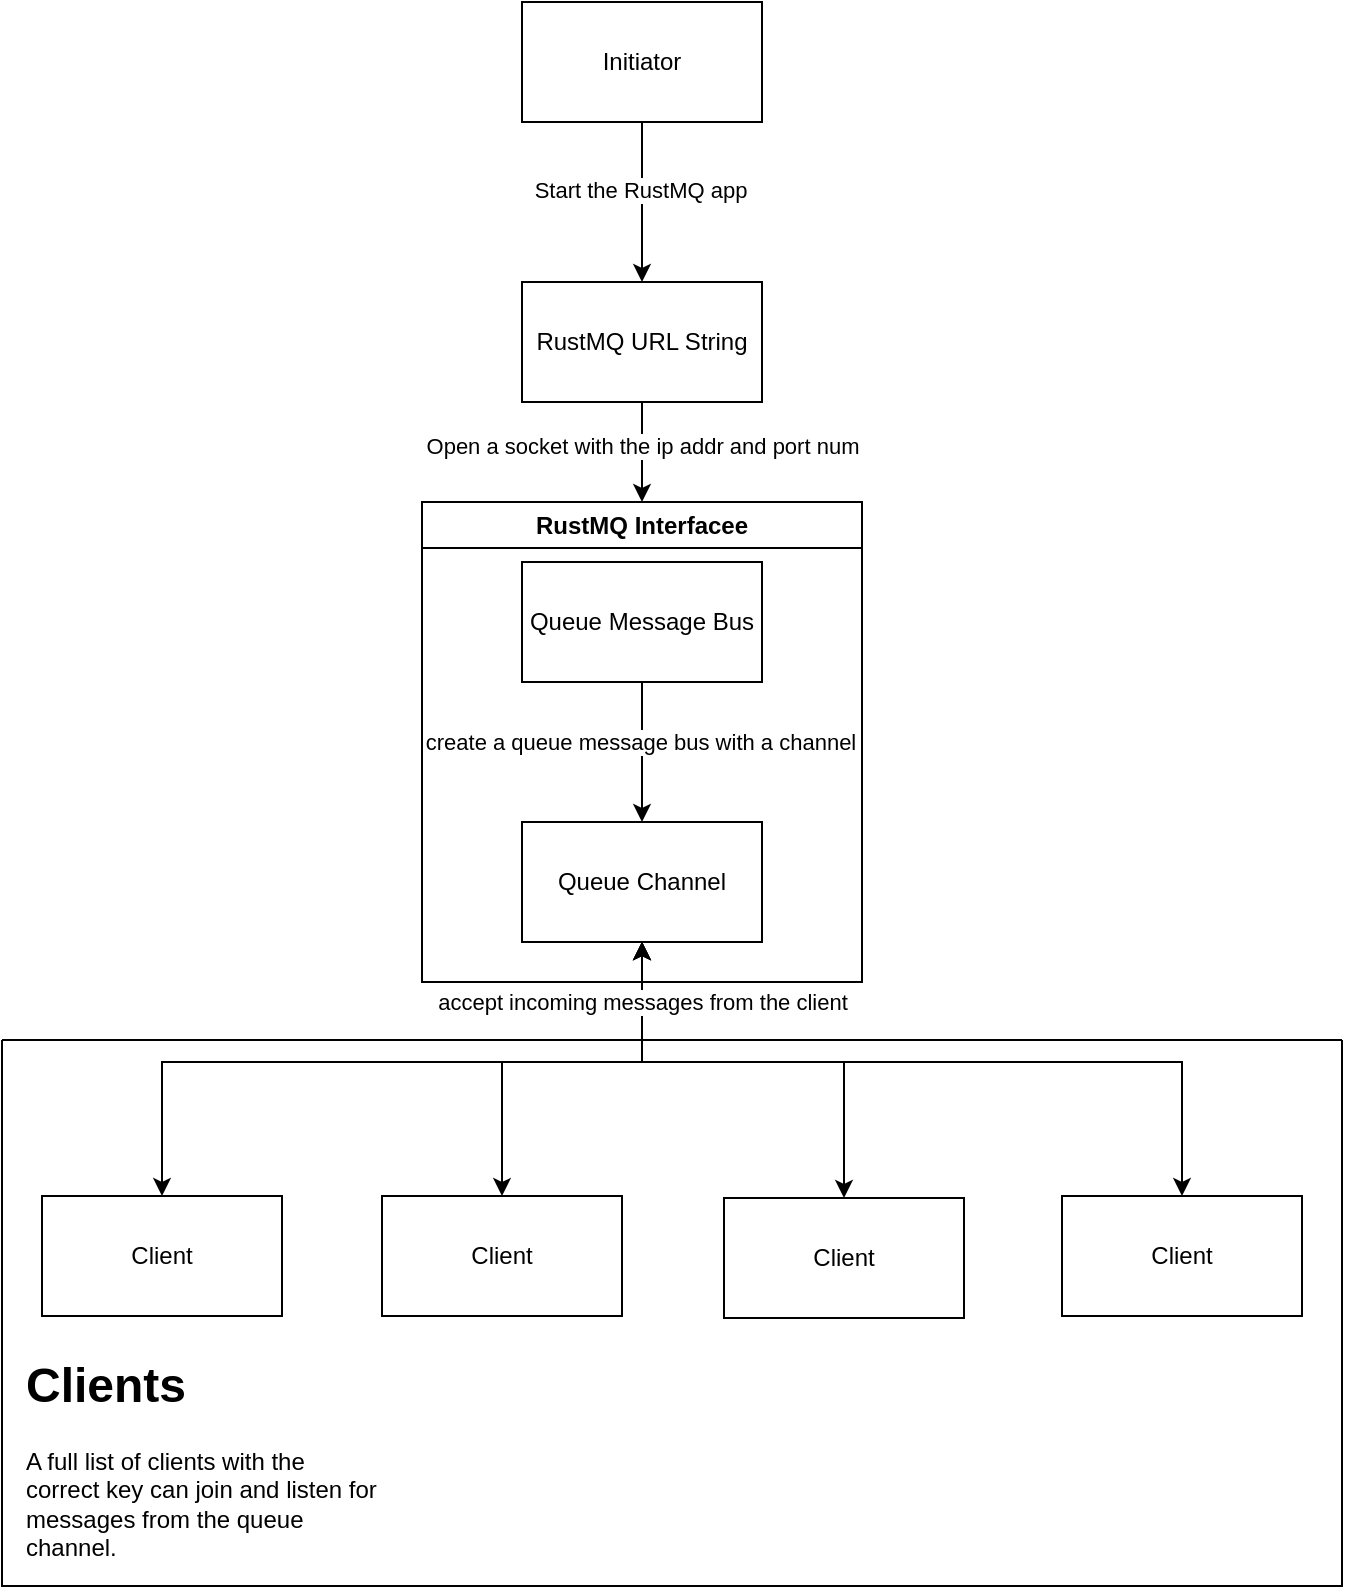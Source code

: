 <mxfile version="24.7.17">
  <diagram id="t3c2Qm-DTPWxT1zjsb2r" name="RustMQ top view">
    <mxGraphModel dx="819" dy="471" grid="1" gridSize="10" guides="1" tooltips="1" connect="1" arrows="1" fold="1" page="1" pageScale="1" pageWidth="850" pageHeight="1100" math="0" shadow="0">
      <root>
        <mxCell id="0" />
        <mxCell id="1" parent="0" />
        <mxCell id="2hFkxaTEliBAUrcjFM98-3" style="edgeStyle=orthogonalEdgeStyle;rounded=0;orthogonalLoop=1;jettySize=auto;html=1;exitX=0.5;exitY=1;exitDx=0;exitDy=0;entryX=0.5;entryY=0;entryDx=0;entryDy=0;startArrow=none;startFill=0;" parent="1" source="2hFkxaTEliBAUrcjFM98-1" target="qMdKbCnAmRxgNijqO6vL-5" edge="1">
          <mxGeometry relative="1" as="geometry" />
        </mxCell>
        <mxCell id="qMdKbCnAmRxgNijqO6vL-1" value="Open a socket with the ip addr and port num" style="edgeLabel;html=1;align=center;verticalAlign=middle;resizable=0;points=[];" vertex="1" connectable="0" parent="2hFkxaTEliBAUrcjFM98-3">
          <mxGeometry x="-0.15" y="-4" relative="1" as="geometry">
            <mxPoint x="4" as="offset" />
          </mxGeometry>
        </mxCell>
        <mxCell id="2hFkxaTEliBAUrcjFM98-1" value="RustMQ URL String" style="rounded=0;whiteSpace=wrap;html=1;" parent="1" vertex="1">
          <mxGeometry x="340" y="320" width="120" height="60" as="geometry" />
        </mxCell>
        <mxCell id="2hFkxaTEliBAUrcjFM98-6" style="edgeStyle=orthogonalEdgeStyle;rounded=0;orthogonalLoop=1;jettySize=auto;html=1;exitX=0.5;exitY=1;exitDx=0;exitDy=0;entryX=0.5;entryY=0;entryDx=0;entryDy=0;" parent="1" source="2hFkxaTEliBAUrcjFM98-2" target="2hFkxaTEliBAUrcjFM98-5" edge="1">
          <mxGeometry relative="1" as="geometry" />
        </mxCell>
        <mxCell id="qMdKbCnAmRxgNijqO6vL-2" value="create a queue message bus with a channel" style="edgeLabel;html=1;align=center;verticalAlign=middle;resizable=0;points=[];" vertex="1" connectable="0" parent="2hFkxaTEliBAUrcjFM98-6">
          <mxGeometry x="-0.155" y="-1" relative="1" as="geometry">
            <mxPoint as="offset" />
          </mxGeometry>
        </mxCell>
        <mxCell id="2hFkxaTEliBAUrcjFM98-2" value="Queue Message Bus" style="rounded=0;whiteSpace=wrap;html=1;" parent="1" vertex="1">
          <mxGeometry x="340" y="460" width="120" height="60" as="geometry" />
        </mxCell>
        <mxCell id="2hFkxaTEliBAUrcjFM98-4" value="Client" style="rounded=0;whiteSpace=wrap;html=1;" parent="1" vertex="1">
          <mxGeometry x="100" y="777" width="120" height="60" as="geometry" />
        </mxCell>
        <mxCell id="2hFkxaTEliBAUrcjFM98-7" style="edgeStyle=orthogonalEdgeStyle;rounded=0;orthogonalLoop=1;jettySize=auto;html=1;exitX=0.5;exitY=1;exitDx=0;exitDy=0;entryX=0.5;entryY=0;entryDx=0;entryDy=0;startArrow=classic;startFill=1;" parent="1" source="2hFkxaTEliBAUrcjFM98-5" target="2hFkxaTEliBAUrcjFM98-4" edge="1">
          <mxGeometry relative="1" as="geometry">
            <mxPoint x="400" y="685" as="sourcePoint" />
            <Array as="points">
              <mxPoint x="400" y="710" />
              <mxPoint x="160" y="710" />
            </Array>
          </mxGeometry>
        </mxCell>
        <mxCell id="2hFkxaTEliBAUrcjFM98-5" value="Queue Channel" style="rounded=0;whiteSpace=wrap;html=1;" parent="1" vertex="1">
          <mxGeometry x="340" y="590" width="120" height="60" as="geometry" />
        </mxCell>
        <mxCell id="2hFkxaTEliBAUrcjFM98-9" style="edgeStyle=orthogonalEdgeStyle;rounded=0;orthogonalLoop=1;jettySize=auto;html=1;exitX=0.5;exitY=1;exitDx=0;exitDy=0;entryX=0.5;entryY=0;entryDx=0;entryDy=0;" parent="1" source="2hFkxaTEliBAUrcjFM98-8" target="2hFkxaTEliBAUrcjFM98-1" edge="1">
          <mxGeometry relative="1" as="geometry" />
        </mxCell>
        <mxCell id="qMdKbCnAmRxgNijqO6vL-4" value="Start the RustMQ app" style="edgeLabel;html=1;align=center;verticalAlign=middle;resizable=0;points=[];" vertex="1" connectable="0" parent="2hFkxaTEliBAUrcjFM98-9">
          <mxGeometry x="-0.146" y="-1" relative="1" as="geometry">
            <mxPoint as="offset" />
          </mxGeometry>
        </mxCell>
        <mxCell id="2hFkxaTEliBAUrcjFM98-8" value="Initiator" style="rounded=0;whiteSpace=wrap;html=1;" parent="1" vertex="1">
          <mxGeometry x="340" y="180" width="120" height="60" as="geometry" />
        </mxCell>
        <mxCell id="2hFkxaTEliBAUrcjFM98-13" style="edgeStyle=orthogonalEdgeStyle;rounded=0;orthogonalLoop=1;jettySize=auto;html=1;exitX=0.5;exitY=0;exitDx=0;exitDy=0;entryX=0.5;entryY=1;entryDx=0;entryDy=0;startArrow=classic;startFill=1;" parent="1" source="2hFkxaTEliBAUrcjFM98-10" target="2hFkxaTEliBAUrcjFM98-5" edge="1">
          <mxGeometry relative="1" as="geometry">
            <mxPoint x="400" y="685" as="targetPoint" />
            <Array as="points">
              <mxPoint x="330" y="710" />
              <mxPoint x="400" y="710" />
            </Array>
          </mxGeometry>
        </mxCell>
        <mxCell id="2hFkxaTEliBAUrcjFM98-10" value="Client" style="rounded=0;whiteSpace=wrap;html=1;" parent="1" vertex="1">
          <mxGeometry x="270" y="777" width="120" height="60" as="geometry" />
        </mxCell>
        <mxCell id="2hFkxaTEliBAUrcjFM98-14" style="edgeStyle=orthogonalEdgeStyle;rounded=0;orthogonalLoop=1;jettySize=auto;html=1;exitX=0.5;exitY=0;exitDx=0;exitDy=0;startArrow=classic;startFill=1;entryX=0.5;entryY=1;entryDx=0;entryDy=0;" parent="1" source="2hFkxaTEliBAUrcjFM98-11" target="2hFkxaTEliBAUrcjFM98-5" edge="1">
          <mxGeometry relative="1" as="geometry">
            <mxPoint x="410" y="660" as="targetPoint" />
            <Array as="points">
              <mxPoint x="501" y="710" />
              <mxPoint x="400" y="710" />
            </Array>
          </mxGeometry>
        </mxCell>
        <mxCell id="2hFkxaTEliBAUrcjFM98-11" value="Client" style="rounded=0;whiteSpace=wrap;html=1;" parent="1" vertex="1">
          <mxGeometry x="441" y="778" width="120" height="60" as="geometry" />
        </mxCell>
        <mxCell id="2hFkxaTEliBAUrcjFM98-15" style="edgeStyle=orthogonalEdgeStyle;rounded=0;orthogonalLoop=1;jettySize=auto;html=1;exitX=0.5;exitY=0;exitDx=0;exitDy=0;startArrow=classic;startFill=1;" parent="1" source="2hFkxaTEliBAUrcjFM98-12" edge="1">
          <mxGeometry relative="1" as="geometry">
            <mxPoint x="400" y="650" as="targetPoint" />
            <Array as="points">
              <mxPoint x="670" y="710" />
              <mxPoint x="400" y="710" />
            </Array>
            <mxPoint x="670" y="771" as="sourcePoint" />
          </mxGeometry>
        </mxCell>
        <mxCell id="qMdKbCnAmRxgNijqO6vL-3" value="accept incoming messages from the client" style="edgeLabel;html=1;align=center;verticalAlign=middle;resizable=0;points=[];" vertex="1" connectable="0" parent="2hFkxaTEliBAUrcjFM98-15">
          <mxGeometry x="0.881" relative="1" as="geometry">
            <mxPoint y="6" as="offset" />
          </mxGeometry>
        </mxCell>
        <mxCell id="2hFkxaTEliBAUrcjFM98-12" value="Client" style="rounded=0;whiteSpace=wrap;html=1;" parent="1" vertex="1">
          <mxGeometry x="610" y="777" width="120" height="60" as="geometry" />
        </mxCell>
        <mxCell id="2hFkxaTEliBAUrcjFM98-16" value="" style="swimlane;startSize=0;" parent="1" vertex="1">
          <mxGeometry x="80" y="699" width="670" height="273" as="geometry">
            <mxRectangle x="80" y="699" width="50" height="40" as="alternateBounds" />
          </mxGeometry>
        </mxCell>
        <mxCell id="2hFkxaTEliBAUrcjFM98-17" value="&lt;h1 style=&quot;margin-top: 0px;&quot;&gt;Clients&lt;br&gt;&lt;/h1&gt;&lt;div&gt;A full list of clients with the correct key can join and listen for messages from the queue channel.&lt;/div&gt;" style="text;html=1;whiteSpace=wrap;overflow=hidden;rounded=0;" parent="2hFkxaTEliBAUrcjFM98-16" vertex="1">
          <mxGeometry x="10" y="152" width="180" height="120" as="geometry" />
        </mxCell>
        <mxCell id="qMdKbCnAmRxgNijqO6vL-5" value="RustMQ Interfacee" style="swimlane;whiteSpace=wrap;html=1;" vertex="1" parent="1">
          <mxGeometry x="290" y="430" width="220" height="240" as="geometry" />
        </mxCell>
      </root>
    </mxGraphModel>
  </diagram>
</mxfile>
